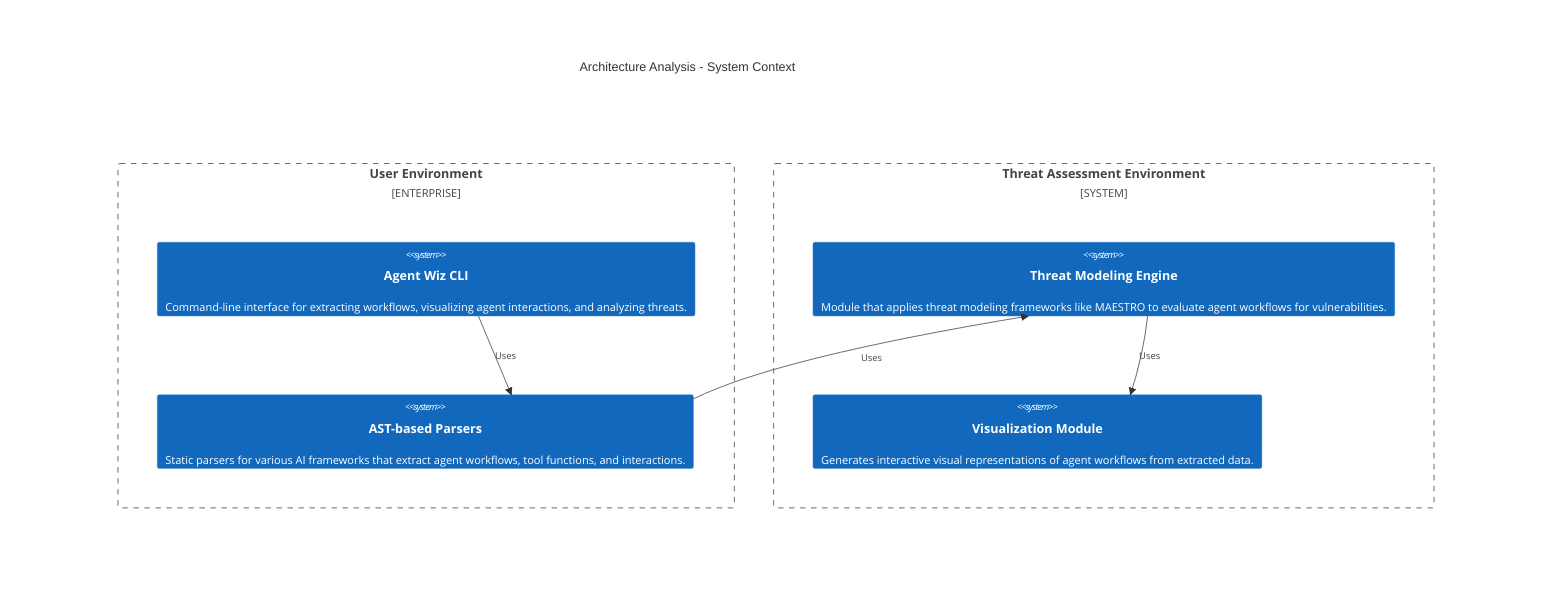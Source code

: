 C4Context
    title Architecture Analysis - System Context
    Enterprise_Boundary(tb_User_Environment, "User Environment") {
        System(Agent_Wiz_CLI, "Agent Wiz CLI", "Command-line interface for extracting workflows, visualizing agent interactions, and analyzing threats.")
        System(AST_based_Parsers, "AST-based Parsers", "Static parsers for various AI frameworks that extract agent workflows, tool functions, and interactions.")
    }
    System_Boundary(tb_Threat_Assessment_Environment, "Threat Assessment Environment") {
        System(Threat_Modeling_Engine, "Threat Modeling Engine", "Module that applies threat modeling frameworks like MAESTRO to evaluate agent workflows for vulnerabilities.")
        System(Visualization_Module, "Visualization Module", "Generates interactive visual representations of agent workflows from extracted data.")
    }

    Rel(Agent_Wiz_CLI, AST_based_Parsers, "Uses")
    Rel(AST_based_Parsers, Threat_Modeling_Engine, "Uses")
    Rel(Threat_Modeling_Engine, Visualization_Module, "Uses")